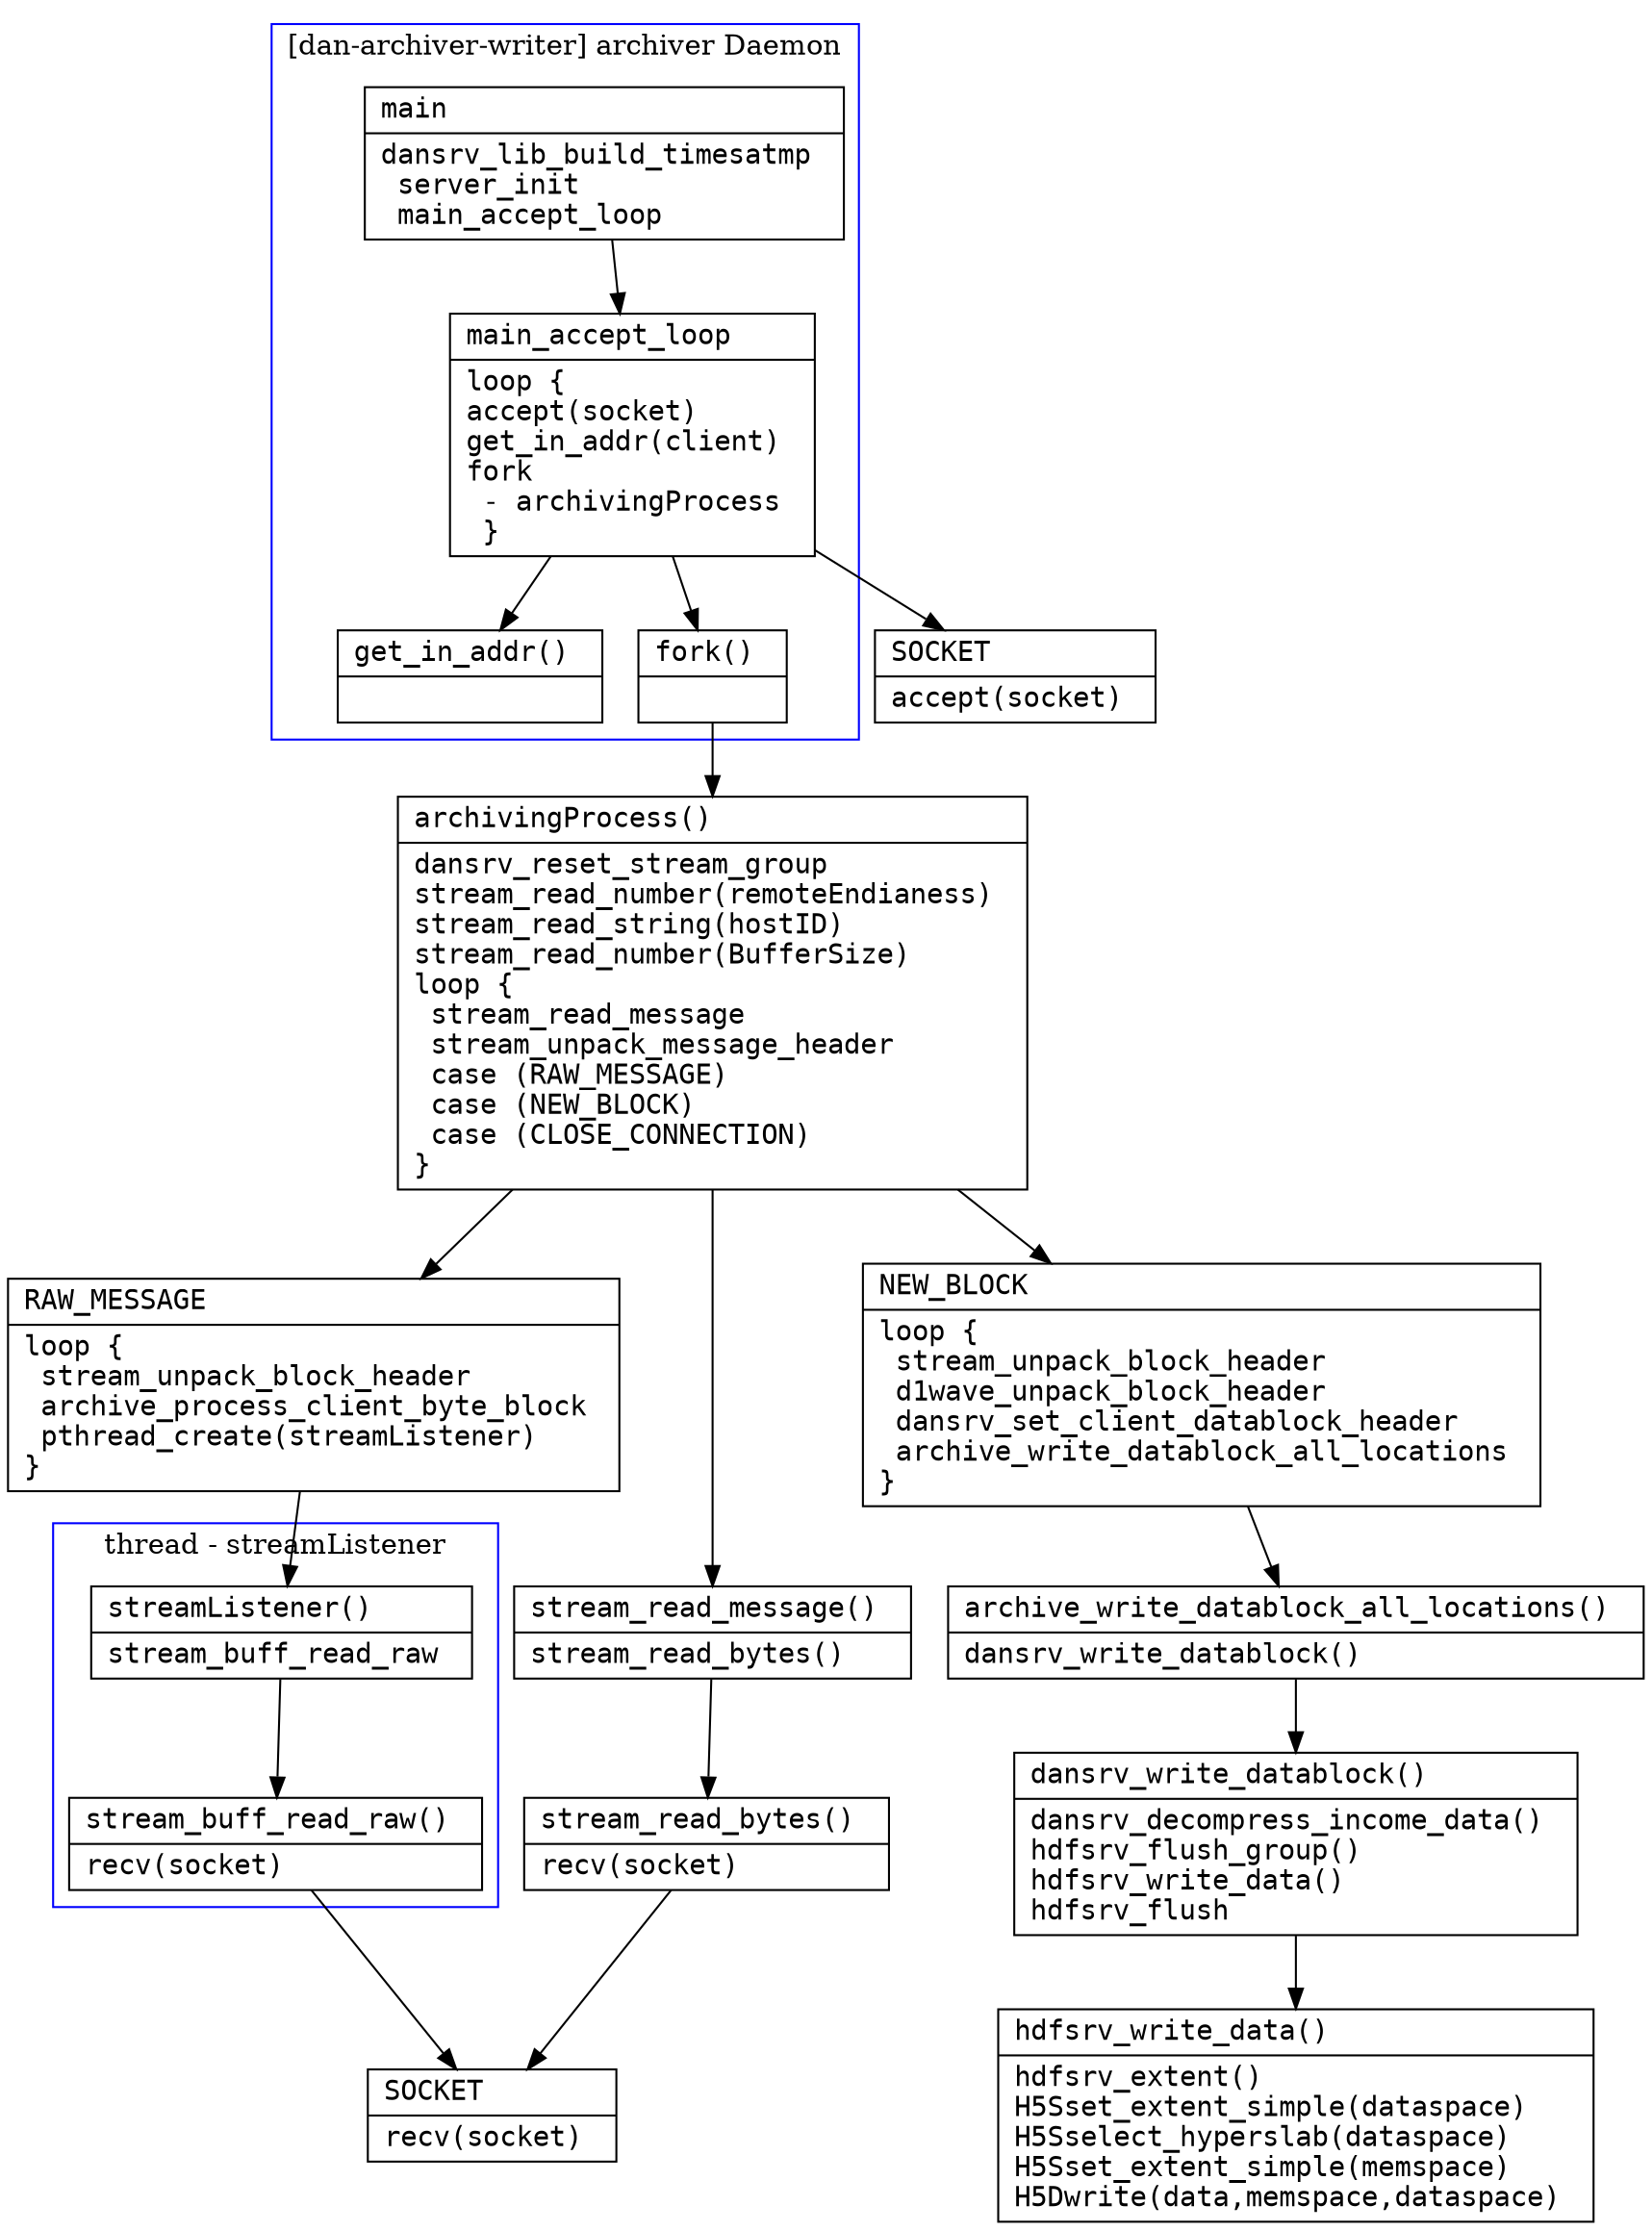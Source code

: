 

digraph G {

  node [shape="record"
		fontname = "Consolas"
		];



  archiver_main [label = " { \
   main \l |\
   dansrv_lib_build_timesatmp \l\
   server_init \l\
   main_accept_loop \l\
  }"];

  main_accept_loop [label = " { \
   main_accept_loop \l|\
   loop \{ \l\
	accept(socket) \l\
	get_in_addr(client) \l\
	fork \l\
	 - archivingProcess \l\
   \} \l\
  }"];

  SOCKET_accept [label = " { \
	SOCKET \l|\
	accept(socket) \l\
  }"];

  get_in_addr [label = " { \
	get_in_addr() \l|\
  }"];

  fork [label = " { \
	fork() \l|\
  }"];

  archivingProcess [label = " { \
	archivingProcess() \l|\
	dansrv_reset_stream_group \l\
	stream_read_number(remoteEndianess) \l\
	stream_read_string(hostID) \l\
	stream_read_number(BufferSize) \l\
	loop \{ \l\
	  stream_read_message \l\
	  stream_unpack_message_header \l\
	  case (RAW_MESSAGE) \l\
	  case (NEW_BLOCK) \l\
	  case (CLOSE_CONNECTION) \l\
	\} \l\
  }"];

  #
  stream_read_message [label = " { \
	stream_read_message() \l|\
	stream_read_bytes() \l\
  }"];

  #
  stream_read_bytes [label = " { \
	stream_read_bytes() \l|\
	recv(socket) \l\
  }"];

  #
  SOCKET_recv [label = " { \
	SOCKET \l|\
	recv(socket) \l\
  }"];



  RAW_MESSAGE [label = " { \
	RAW_MESSAGE \l|\
	loop \{ \l\
	  stream_unpack_block_header \l\
	  archive_process_client_byte_block \l\
	  pthread_create(streamListener) \l\
	\} \l\
  }"];

  #
  NEW_BLOCK [label = " { \
	NEW_BLOCK \l|\
	loop \{ \l\
	  stream_unpack_block_header \l\
	  d1wave_unpack_block_header \l\
	  dansrv_set_client_datablock_header \l\
	  archive_write_datablock_all_locations \l\
	\} \l\
  }"];

  streamListener [label = " { \
	streamListener() \l|\
	  stream_buff_read_raw \l\
  }"];

  stream_buff_read_raw [label = " { \
	stream_buff_read_raw() \l|\
	recv(socket) \l\
  }"];

  #
  archive_write_datablock_all_locations [label = " { \
	archive_write_datablock_all_locations() \l|\
	dansrv_write_datablock() \l\
  }"];

  #
  dansrv_write_datablock [label = " { \
	dansrv_write_datablock() \l|\
	dansrv_decompress_income_data() \l\
	hdfsrv_flush_group() \l\
	hdfsrv_write_data() \l\
	hdfsrv_flush \l\
  }"];

  #
  hdfsrv_write_data [label = " { \
	hdfsrv_write_data() \l|\
	hdfsrv_extent() \l\
	H5Sset_extent_simple(dataspace) \l\
	H5Sselect_hyperslab(dataspace) \l\
	H5Sset_extent_simple(memspace) \l\
	H5Dwrite(data,memspace,dataspace) \l\
  }"];


  archiver_main -> main_accept_loop;
  main_accept_loop -> SOCKET_accept;
  main_accept_loop -> get_in_addr;
  main_accept_loop -> fork;
  fork -> archivingProcess;

  archivingProcess -> stream_read_message;
  stream_read_message -> stream_read_bytes;
  stream_read_bytes -> SOCKET_recv;

  archivingProcess -> RAW_MESSAGE;
  RAW_MESSAGE -> streamListener;
  streamListener -> stream_buff_read_raw;
  stream_buff_read_raw -> SOCKET_recv;

  archivingProcess -> NEW_BLOCK;
  NEW_BLOCK -> archive_write_datablock_all_locations
  archive_write_datablock_all_locations -> dansrv_write_datablock
  dansrv_write_datablock -> hdfsrv_write_data

  subgraph cluster_1 {
	archiver_main
	main_accept_loop
	get_in_addr
	fork
	;
	label = "[dan-archiver-writer] archiver Daemon";
	color=blue;
  }
//  subgraph cluster_2 {
//	archivingProcess
//	RAW_MESSAGE
//	NEW_BLOCK
//	;
//	label = "process - archive stream";
//	color=blue;
//  }
  subgraph cluster_3 {
	streamListener
	stream_buff_read_raw
	;
	label = "thread - streamListener";
	color=blue;
  }



}

